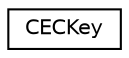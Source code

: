 digraph "Graphical Class Hierarchy"
{
 // LATEX_PDF_SIZE
  edge [fontname="Helvetica",fontsize="10",labelfontname="Helvetica",labelfontsize="10"];
  node [fontname="Helvetica",fontsize="10",shape=record];
  rankdir="LR";
  Node0 [label="CECKey",height=0.2,width=0.4,color="black", fillcolor="white", style="filled",URL="$class_c_e_c_key.html",tooltip=" "];
}
